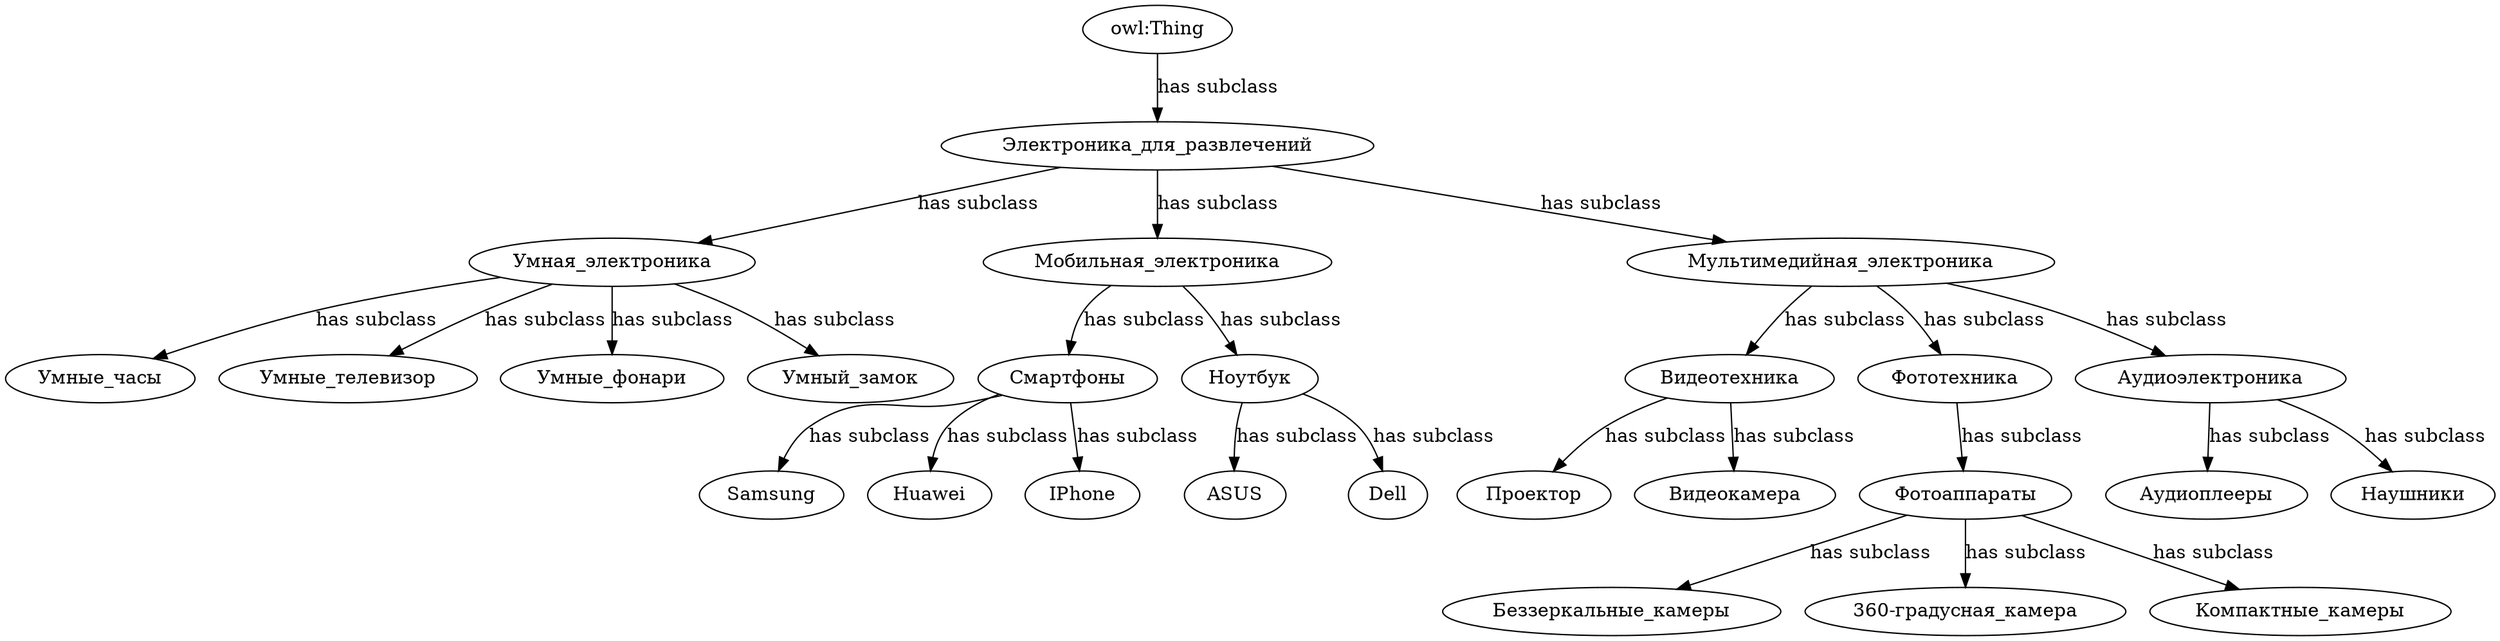 digraph g {
	"Умная_электроника" -> "Умные_часы" [label="has subclass"]
	"Мобильная_электроника" -> "Смартфоны" [label="has subclass"]
	"Мультимедийная_электроника" -> "Видеотехника" [label="has subclass"]
	"Мультимедийная_электроника" -> "Фототехника" [label="has subclass"]
	"Аудиоэлектроника" -> "Аудиоплееры" [label="has subclass"]
	"Электроника_для_развлечений" -> "Мультимедийная_электроника" [label="has subclass"]
	"Ноутбук" -> "ASUS" [label="has subclass"]
	"Видеотехника" -> "Проектор" [label="has subclass"]
	"Смартфоны" -> "Samsung" [label="has subclass"]
	"Умная_электроника" -> "Умные_телевизор" [label="has subclass"]
	"Умная_электроника" -> "Умные_фонари" [label="has subclass"]
	"Мультимедийная_электроника" -> "Аудиоэлектроника" [label="has subclass"]
	"owl:Thing" -> "Электроника_для_развлечений" [label="has subclass"]
	"Умная_электроника" -> "Умный_замок" [label="has subclass"]
	"Фотоаппараты" -> "Беззеркальные_камеры" [label="has subclass"]
	"Смартфоны" -> "Huawei" [label="has subclass"]
	"Смартфоны" -> "IPhone" [label="has subclass"]
	"Ноутбук" -> "Dell" [label="has subclass"]
	"Аудиоэлектроника" -> "Наушники" [label="has subclass"]
	"Электроника_для_развлечений" -> "Умная_электроника" [label="has subclass"]
	"Видеотехника" -> "Видеокамера" [label="has subclass"]
	"Электроника_для_развлечений" -> "Мобильная_электроника" [label="has subclass"]
	"Фотоаппараты" -> "360-градусная_камера" [label="has subclass"]
	"Мобильная_электроника" -> "Ноутбук" [label="has subclass"]
	"Фототехника" -> "Фотоаппараты" [label="has subclass"]
	"Фотоаппараты" -> "Компактные_камеры" [label="has subclass"]
}
